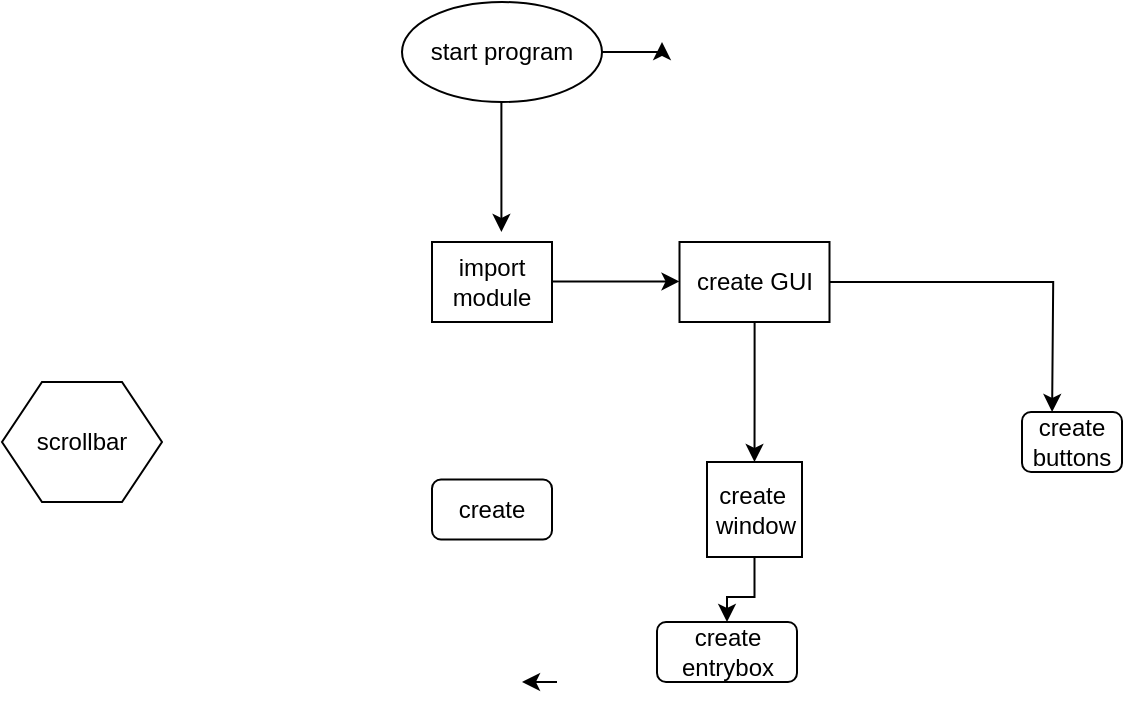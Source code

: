 <mxfile version="28.0.7" pages="2">
  <diagram name="Page-1" id="-uO09uOQwNvN6vlR4xnG">
    <mxGraphModel dx="1042" dy="543" grid="1" gridSize="10" guides="1" tooltips="1" connect="1" arrows="1" fold="1" page="1" pageScale="1" pageWidth="850" pageHeight="1100" math="0" shadow="0">
      <root>
        <mxCell id="0" />
        <mxCell id="1" parent="0" />
        <mxCell id="qpJiPb5cpSYMiGC4lNPn-4" style="edgeStyle=orthogonalEdgeStyle;rounded=0;orthogonalLoop=1;jettySize=auto;html=1;exitX=1;exitY=0.5;exitDx=0;exitDy=0;" parent="1" source="qpJiPb5cpSYMiGC4lNPn-2" edge="1">
          <mxGeometry relative="1" as="geometry">
            <mxPoint x="480" y="30" as="targetPoint" />
          </mxGeometry>
        </mxCell>
        <mxCell id="qpJiPb5cpSYMiGC4lNPn-8" value="" style="edgeStyle=orthogonalEdgeStyle;rounded=0;orthogonalLoop=1;jettySize=auto;html=1;" parent="1" edge="1">
          <mxGeometry relative="1" as="geometry">
            <mxPoint x="399.71" y="50" as="sourcePoint" />
            <mxPoint x="399.71" y="125" as="targetPoint" />
            <Array as="points">
              <mxPoint x="400" y="70" />
              <mxPoint x="400" y="70" />
            </Array>
          </mxGeometry>
        </mxCell>
        <mxCell id="qpJiPb5cpSYMiGC4lNPn-2" value="start program" style="ellipse;whiteSpace=wrap;html=1;" parent="1" vertex="1">
          <mxGeometry x="350" y="10" width="100" height="50" as="geometry" />
        </mxCell>
        <mxCell id="qpJiPb5cpSYMiGC4lNPn-35" value="" style="edgeStyle=orthogonalEdgeStyle;rounded=0;orthogonalLoop=1;jettySize=auto;html=1;" parent="1" edge="1">
          <mxGeometry relative="1" as="geometry">
            <mxPoint x="418.75" y="149.71" as="sourcePoint" />
            <mxPoint x="488.75" y="149.71" as="targetPoint" />
          </mxGeometry>
        </mxCell>
        <mxCell id="qpJiPb5cpSYMiGC4lNPn-9" value="import module" style="rounded=0;whiteSpace=wrap;html=1;" parent="1" vertex="1">
          <mxGeometry x="365" y="130" width="60" height="40" as="geometry" />
        </mxCell>
        <mxCell id="qpJiPb5cpSYMiGC4lNPn-41" value="" style="edgeStyle=orthogonalEdgeStyle;rounded=0;orthogonalLoop=1;jettySize=auto;html=1;" parent="1" source="qpJiPb5cpSYMiGC4lNPn-15" target="qpJiPb5cpSYMiGC4lNPn-20" edge="1">
          <mxGeometry relative="1" as="geometry" />
        </mxCell>
        <mxCell id="qpJiPb5cpSYMiGC4lNPn-15" value="create&amp;nbsp; window" style="whiteSpace=wrap;html=1;aspect=fixed;" parent="1" vertex="1">
          <mxGeometry x="502.5" y="240" width="47.5" height="47.5" as="geometry" />
        </mxCell>
        <mxCell id="qpJiPb5cpSYMiGC4lNPn-20" value="create entrybox" style="rounded=1;whiteSpace=wrap;html=1;" parent="1" vertex="1">
          <mxGeometry x="477.5" y="320" width="70" height="30" as="geometry" />
        </mxCell>
        <mxCell id="qpJiPb5cpSYMiGC4lNPn-21" value="create buttons" style="rounded=1;whiteSpace=wrap;html=1;" parent="1" vertex="1">
          <mxGeometry x="660" y="215" width="50" height="30" as="geometry" />
        </mxCell>
        <mxCell id="qpJiPb5cpSYMiGC4lNPn-25" value="create" style="rounded=1;whiteSpace=wrap;html=1;" parent="1" vertex="1">
          <mxGeometry x="365" y="248.75" width="60" height="30" as="geometry" />
        </mxCell>
        <mxCell id="qpJiPb5cpSYMiGC4lNPn-29" value="scrollbar" style="shape=hexagon;perimeter=hexagonPerimeter2;whiteSpace=wrap;html=1;fixedSize=1;" parent="1" vertex="1">
          <mxGeometry x="150" y="200" width="80" height="60" as="geometry" />
        </mxCell>
        <mxCell id="qpJiPb5cpSYMiGC4lNPn-33" style="edgeStyle=orthogonalEdgeStyle;rounded=0;orthogonalLoop=1;jettySize=auto;html=1;exitX=0.75;exitY=1;exitDx=0;exitDy=0;" parent="1" edge="1">
          <mxGeometry relative="1" as="geometry">
            <mxPoint x="410" y="350" as="targetPoint" />
            <mxPoint x="427.5" y="350" as="sourcePoint" />
          </mxGeometry>
        </mxCell>
        <mxCell id="qpJiPb5cpSYMiGC4lNPn-38" value="" style="edgeStyle=orthogonalEdgeStyle;rounded=0;orthogonalLoop=1;jettySize=auto;html=1;" parent="1" source="qpJiPb5cpSYMiGC4lNPn-37" target="qpJiPb5cpSYMiGC4lNPn-15" edge="1">
          <mxGeometry relative="1" as="geometry" />
        </mxCell>
        <mxCell id="qpJiPb5cpSYMiGC4lNPn-45" value="" style="edgeStyle=orthogonalEdgeStyle;rounded=0;orthogonalLoop=1;jettySize=auto;html=1;exitX=1;exitY=0.5;exitDx=0;exitDy=0;" parent="1" source="qpJiPb5cpSYMiGC4lNPn-37" edge="1">
          <mxGeometry relative="1" as="geometry">
            <mxPoint x="600" y="150" as="sourcePoint" />
            <mxPoint x="675.057" y="215" as="targetPoint" />
          </mxGeometry>
        </mxCell>
        <mxCell id="qpJiPb5cpSYMiGC4lNPn-37" value="create GUI" style="rounded=0;whiteSpace=wrap;html=1;" parent="1" vertex="1">
          <mxGeometry x="488.75" y="130" width="75" height="40" as="geometry" />
        </mxCell>
      </root>
    </mxGraphModel>
  </diagram>
  <diagram id="KhJfoykV1e_Rc2uvPUPP" name="Page-2">
    <mxGraphModel dx="1042" dy="1643" grid="1" gridSize="10" guides="1" tooltips="1" connect="1" arrows="1" fold="1" page="1" pageScale="1" pageWidth="850" pageHeight="1100" math="0" shadow="0">
      <root>
        <mxCell id="0" />
        <mxCell id="1" parent="0" />
        <mxCell id="DbYfLBWdUJlYjgHPpYyd-8" value="" style="edgeStyle=orthogonalEdgeStyle;rounded=0;orthogonalLoop=1;jettySize=auto;html=1;" edge="1" parent="1" source="DbYfLBWdUJlYjgHPpYyd-1" target="DbYfLBWdUJlYjgHPpYyd-7">
          <mxGeometry relative="1" as="geometry" />
        </mxCell>
        <mxCell id="DbYfLBWdUJlYjgHPpYyd-1" value="START" style="ellipse;whiteSpace=wrap;html=1;" vertex="1" parent="1">
          <mxGeometry x="355" y="-90" width="100" height="60" as="geometry" />
        </mxCell>
        <mxCell id="DbYfLBWdUJlYjgHPpYyd-13" value="" style="edgeStyle=orthogonalEdgeStyle;rounded=0;orthogonalLoop=1;jettySize=auto;html=1;" edge="1" parent="1" source="DbYfLBWdUJlYjgHPpYyd-4" target="DbYfLBWdUJlYjgHPpYyd-9">
          <mxGeometry relative="1" as="geometry" />
        </mxCell>
        <mxCell id="DbYfLBWdUJlYjgHPpYyd-4" value="Places Buttons and Frame" style="whiteSpace=wrap;html=1;rounded=1;" vertex="1" parent="1">
          <mxGeometry x="560" y="70" width="120" height="60" as="geometry" />
        </mxCell>
        <mxCell id="DbYfLBWdUJlYjgHPpYyd-10" value="" style="edgeStyle=orthogonalEdgeStyle;rounded=0;orthogonalLoop=1;jettySize=auto;html=1;" edge="1" parent="1" source="DbYfLBWdUJlYjgHPpYyd-7" target="DbYfLBWdUJlYjgHPpYyd-4">
          <mxGeometry relative="1" as="geometry" />
        </mxCell>
        <mxCell id="DbYfLBWdUJlYjgHPpYyd-7" value="Install Window" style="rounded=1;whiteSpace=wrap;html=1;" vertex="1" parent="1">
          <mxGeometry x="360" y="70" width="90" height="60" as="geometry" />
        </mxCell>
        <mxCell id="DbYfLBWdUJlYjgHPpYyd-15" value="" style="edgeStyle=orthogonalEdgeStyle;rounded=0;orthogonalLoop=1;jettySize=auto;html=1;" edge="1" parent="1" source="DbYfLBWdUJlYjgHPpYyd-9" target="DbYfLBWdUJlYjgHPpYyd-14">
          <mxGeometry relative="1" as="geometry" />
        </mxCell>
        <mxCell id="DbYfLBWdUJlYjgHPpYyd-9" value="Placed Scrollbar Inside The Frame But Outside The Textbox" style="whiteSpace=wrap;html=1;aspect=fixed;" vertex="1" parent="1">
          <mxGeometry x="570" y="210" width="100" height="100" as="geometry" />
        </mxCell>
        <mxCell id="DbYfLBWdUJlYjgHPpYyd-17" value="" style="edgeStyle=orthogonalEdgeStyle;rounded=0;orthogonalLoop=1;jettySize=auto;html=1;" edge="1" parent="1" source="DbYfLBWdUJlYjgHPpYyd-14" target="DbYfLBWdUJlYjgHPpYyd-16">
          <mxGeometry relative="1" as="geometry" />
        </mxCell>
        <mxCell id="DbYfLBWdUJlYjgHPpYyd-23" value="" style="edgeStyle=orthogonalEdgeStyle;rounded=0;orthogonalLoop=1;jettySize=auto;html=1;" edge="1" parent="1" source="DbYfLBWdUJlYjgHPpYyd-14" target="DbYfLBWdUJlYjgHPpYyd-22">
          <mxGeometry relative="1" as="geometry" />
        </mxCell>
        <mxCell id="DbYfLBWdUJlYjgHPpYyd-14" value="Texts in&amp;nbsp; The Text box" style="rounded=1;whiteSpace=wrap;html=1;" vertex="1" parent="1">
          <mxGeometry x="380" y="230" width="120" height="60" as="geometry" />
        </mxCell>
        <mxCell id="DbYfLBWdUJlYjgHPpYyd-19" value="" style="edgeStyle=orthogonalEdgeStyle;rounded=0;orthogonalLoop=1;jettySize=auto;html=1;" edge="1" parent="1" source="DbYfLBWdUJlYjgHPpYyd-16" target="DbYfLBWdUJlYjgHPpYyd-18">
          <mxGeometry relative="1" as="geometry" />
        </mxCell>
        <mxCell id="DbYfLBWdUJlYjgHPpYyd-21" value="" style="edgeStyle=orthogonalEdgeStyle;rounded=0;orthogonalLoop=1;jettySize=auto;html=1;" edge="1" parent="1" source="DbYfLBWdUJlYjgHPpYyd-16" target="DbYfLBWdUJlYjgHPpYyd-20">
          <mxGeometry relative="1" as="geometry" />
        </mxCell>
        <mxCell id="DbYfLBWdUJlYjgHPpYyd-16" value="Yes" style="rhombus;whiteSpace=wrap;html=1;rounded=1;" vertex="1" parent="1">
          <mxGeometry x="400" y="370" width="80" height="60" as="geometry" />
        </mxCell>
        <mxCell id="DbYfLBWdUJlYjgHPpYyd-46" value="" style="edgeStyle=orthogonalEdgeStyle;rounded=0;orthogonalLoop=1;jettySize=auto;html=1;" edge="1" parent="1" source="DbYfLBWdUJlYjgHPpYyd-18" target="DbYfLBWdUJlYjgHPpYyd-45">
          <mxGeometry relative="1" as="geometry" />
        </mxCell>
        <mxCell id="DbYfLBWdUJlYjgHPpYyd-18" value="Clicked&lt;div&gt;&amp;nbsp;&quot;Save&quot;&lt;div&gt;Button&lt;/div&gt;&lt;/div&gt;" style="ellipse;whiteSpace=wrap;html=1;rounded=1;" vertex="1" parent="1">
          <mxGeometry x="625" y="360" width="80" height="80" as="geometry" />
        </mxCell>
        <mxCell id="DbYfLBWdUJlYjgHPpYyd-29" value="" style="edgeStyle=orthogonalEdgeStyle;rounded=0;orthogonalLoop=1;jettySize=auto;html=1;" edge="1" parent="1" source="DbYfLBWdUJlYjgHPpYyd-20" target="DbYfLBWdUJlYjgHPpYyd-28">
          <mxGeometry relative="1" as="geometry" />
        </mxCell>
        <mxCell id="DbYfLBWdUJlYjgHPpYyd-20" value="Clicked&lt;div&gt;&quot;Open&quot;&lt;/div&gt;&lt;div&gt;Button&lt;/div&gt;" style="ellipse;whiteSpace=wrap;html=1;rounded=1;" vertex="1" parent="1">
          <mxGeometry x="212.5" y="360" width="80" height="80" as="geometry" />
        </mxCell>
        <mxCell id="DbYfLBWdUJlYjgHPpYyd-25" value="" style="edgeStyle=orthogonalEdgeStyle;rounded=0;orthogonalLoop=1;jettySize=auto;html=1;" edge="1" parent="1" source="DbYfLBWdUJlYjgHPpYyd-22" target="DbYfLBWdUJlYjgHPpYyd-24">
          <mxGeometry relative="1" as="geometry" />
        </mxCell>
        <mxCell id="DbYfLBWdUJlYjgHPpYyd-22" value="No" style="rhombus;whiteSpace=wrap;html=1;rounded=1;" vertex="1" parent="1">
          <mxGeometry x="190" y="225" width="70" height="70" as="geometry" />
        </mxCell>
        <mxCell id="DbYfLBWdUJlYjgHPpYyd-27" value="" style="edgeStyle=orthogonalEdgeStyle;rounded=0;orthogonalLoop=1;jettySize=auto;html=1;" edge="1" parent="1" source="DbYfLBWdUJlYjgHPpYyd-24" target="DbYfLBWdUJlYjgHPpYyd-26">
          <mxGeometry relative="1" as="geometry" />
        </mxCell>
        <mxCell id="DbYfLBWdUJlYjgHPpYyd-24" value="Clicked&lt;div&gt;&quot;Save&quot;&lt;/div&gt;&lt;div&gt;Button&lt;/div&gt;" style="ellipse;whiteSpace=wrap;html=1;rounded=1;" vertex="1" parent="1">
          <mxGeometry x="35" y="220" width="80" height="80" as="geometry" />
        </mxCell>
        <mxCell id="DbYfLBWdUJlYjgHPpYyd-26" value="Appear a Messagebox&lt;div&gt;&quot;Textbox is empty&quot;&lt;/div&gt;" style="whiteSpace=wrap;html=1;rounded=1;" vertex="1" parent="1">
          <mxGeometry x="15" y="390" width="120" height="60" as="geometry" />
        </mxCell>
        <mxCell id="DbYfLBWdUJlYjgHPpYyd-32" value="" style="edgeStyle=orthogonalEdgeStyle;rounded=0;orthogonalLoop=1;jettySize=auto;html=1;" edge="1" parent="1" source="DbYfLBWdUJlYjgHPpYyd-28" target="DbYfLBWdUJlYjgHPpYyd-30">
          <mxGeometry relative="1" as="geometry" />
        </mxCell>
        <mxCell id="DbYfLBWdUJlYjgHPpYyd-28" value="Open A File Dialogbox As&lt;div&gt;&quot;Open&quot;&lt;/div&gt;" style="whiteSpace=wrap;html=1;rounded=1;" vertex="1" parent="1">
          <mxGeometry x="192.5" y="490" width="120" height="60" as="geometry" />
        </mxCell>
        <mxCell id="DbYfLBWdUJlYjgHPpYyd-34" value="" style="edgeStyle=orthogonalEdgeStyle;rounded=0;orthogonalLoop=1;jettySize=auto;html=1;" edge="1" parent="1" source="DbYfLBWdUJlYjgHPpYyd-30" target="DbYfLBWdUJlYjgHPpYyd-33">
          <mxGeometry relative="1" as="geometry" />
        </mxCell>
        <mxCell id="DbYfLBWdUJlYjgHPpYyd-30" value="By Default &quot;.txt&quot; File Display In The File Dialogbox" style="whiteSpace=wrap;html=1;rounded=1;" vertex="1" parent="1">
          <mxGeometry x="192.5" y="630" width="120" height="60" as="geometry" />
        </mxCell>
        <mxCell id="DbYfLBWdUJlYjgHPpYyd-74" value="" style="edgeStyle=orthogonalEdgeStyle;rounded=0;orthogonalLoop=1;jettySize=auto;html=1;" edge="1" parent="1" source="DbYfLBWdUJlYjgHPpYyd-33" target="DbYfLBWdUJlYjgHPpYyd-37">
          <mxGeometry relative="1" as="geometry" />
        </mxCell>
        <mxCell id="DbYfLBWdUJlYjgHPpYyd-33" value="Select Or Write The Existing File Name And It&#39;s Type" style="whiteSpace=wrap;html=1;rounded=1;" vertex="1" parent="1">
          <mxGeometry x="192.5" y="770" width="120" height="60" as="geometry" />
        </mxCell>
        <mxCell id="DbYfLBWdUJlYjgHPpYyd-42" value="" style="edgeStyle=orthogonalEdgeStyle;rounded=0;orthogonalLoop=1;jettySize=auto;html=1;" edge="1" parent="1" source="DbYfLBWdUJlYjgHPpYyd-37" target="DbYfLBWdUJlYjgHPpYyd-41">
          <mxGeometry relative="1" as="geometry" />
        </mxCell>
        <mxCell id="DbYfLBWdUJlYjgHPpYyd-37" value="Clicked&lt;div&gt;&quot;Open&quot;&lt;/div&gt;" style="ellipse;whiteSpace=wrap;html=1;rounded=1;" vertex="1" parent="1">
          <mxGeometry x="212.5" y="890" width="80" height="80" as="geometry" />
        </mxCell>
        <mxCell id="DbYfLBWdUJlYjgHPpYyd-48" value="" style="edgeStyle=orthogonalEdgeStyle;rounded=0;orthogonalLoop=1;jettySize=auto;html=1;" edge="1" parent="1" source="DbYfLBWdUJlYjgHPpYyd-45" target="DbYfLBWdUJlYjgHPpYyd-47">
          <mxGeometry relative="1" as="geometry" />
        </mxCell>
        <mxCell id="DbYfLBWdUJlYjgHPpYyd-45" value="Open A File Dialogbox As&lt;div&gt;&quot;Save As&quot;&lt;/div&gt;" style="whiteSpace=wrap;html=1;rounded=1;" vertex="1" parent="1">
          <mxGeometry x="605" y="490" width="120" height="60" as="geometry" />
        </mxCell>
        <mxCell id="DbYfLBWdUJlYjgHPpYyd-50" value="" style="edgeStyle=orthogonalEdgeStyle;rounded=0;orthogonalLoop=1;jettySize=auto;html=1;" edge="1" parent="1" source="DbYfLBWdUJlYjgHPpYyd-47">
          <mxGeometry relative="1" as="geometry">
            <mxPoint x="665" y="720" as="targetPoint" />
          </mxGeometry>
        </mxCell>
        <mxCell id="DbYfLBWdUJlYjgHPpYyd-47" value="Write File Name And It&#39;s Type" style="whiteSpace=wrap;html=1;rounded=1;" vertex="1" parent="1">
          <mxGeometry x="605" y="600" width="120" height="60" as="geometry" />
        </mxCell>
        <mxCell id="DbYfLBWdUJlYjgHPpYyd-56" value="" style="edgeStyle=orthogonalEdgeStyle;rounded=0;orthogonalLoop=1;jettySize=auto;html=1;" edge="1" parent="1" target="DbYfLBWdUJlYjgHPpYyd-55">
          <mxGeometry relative="1" as="geometry">
            <mxPoint x="625" y="750" as="sourcePoint" />
          </mxGeometry>
        </mxCell>
        <mxCell id="DbYfLBWdUJlYjgHPpYyd-60" value="" style="edgeStyle=orthogonalEdgeStyle;rounded=0;orthogonalLoop=1;jettySize=auto;html=1;" edge="1" parent="1" source="DbYfLBWdUJlYjgHPpYyd-55" target="DbYfLBWdUJlYjgHPpYyd-59">
          <mxGeometry relative="1" as="geometry" />
        </mxCell>
        <mxCell id="DbYfLBWdUJlYjgHPpYyd-55" value="Clicked&lt;div&gt;&quot;Save&quot;&lt;/div&gt;" style="ellipse;whiteSpace=wrap;html=1;rounded=1;" vertex="1" parent="1">
          <mxGeometry x="627.5" y="720" width="75" height="70" as="geometry" />
        </mxCell>
        <mxCell id="DbYfLBWdUJlYjgHPpYyd-64" value="" style="edgeStyle=orthogonalEdgeStyle;rounded=0;orthogonalLoop=1;jettySize=auto;html=1;" edge="1" parent="1" source="DbYfLBWdUJlYjgHPpYyd-59" target="DbYfLBWdUJlYjgHPpYyd-63">
          <mxGeometry relative="1" as="geometry" />
        </mxCell>
        <mxCell id="DbYfLBWdUJlYjgHPpYyd-59" value="A Messagebox Appear As &quot;File Saved&quot;" style="whiteSpace=wrap;html=1;rounded=1;" vertex="1" parent="1">
          <mxGeometry x="437.5" y="860" width="120" height="60" as="geometry" />
        </mxCell>
        <mxCell id="DbYfLBWdUJlYjgHPpYyd-63" value="Exit" style="ellipse;whiteSpace=wrap;html=1;" vertex="1" parent="1">
          <mxGeometry x="452.5" y="1025" width="90" height="70" as="geometry" />
        </mxCell>
        <mxCell id="DbYfLBWdUJlYjgHPpYyd-71" value="" style="edgeStyle=orthogonalEdgeStyle;rounded=0;orthogonalLoop=1;jettySize=auto;html=1;" edge="1" parent="1" source="DbYfLBWdUJlYjgHPpYyd-41">
          <mxGeometry relative="1" as="geometry">
            <mxPoint x="440" y="1060" as="targetPoint" />
          </mxGeometry>
        </mxCell>
        <mxCell id="DbYfLBWdUJlYjgHPpYyd-41" value="Display The Texts of The Selected File In The Textbox" style="whiteSpace=wrap;html=1;rounded=1;" vertex="1" parent="1">
          <mxGeometry x="192.5" y="1030" width="120" height="60" as="geometry" />
        </mxCell>
      </root>
    </mxGraphModel>
  </diagram>
</mxfile>
